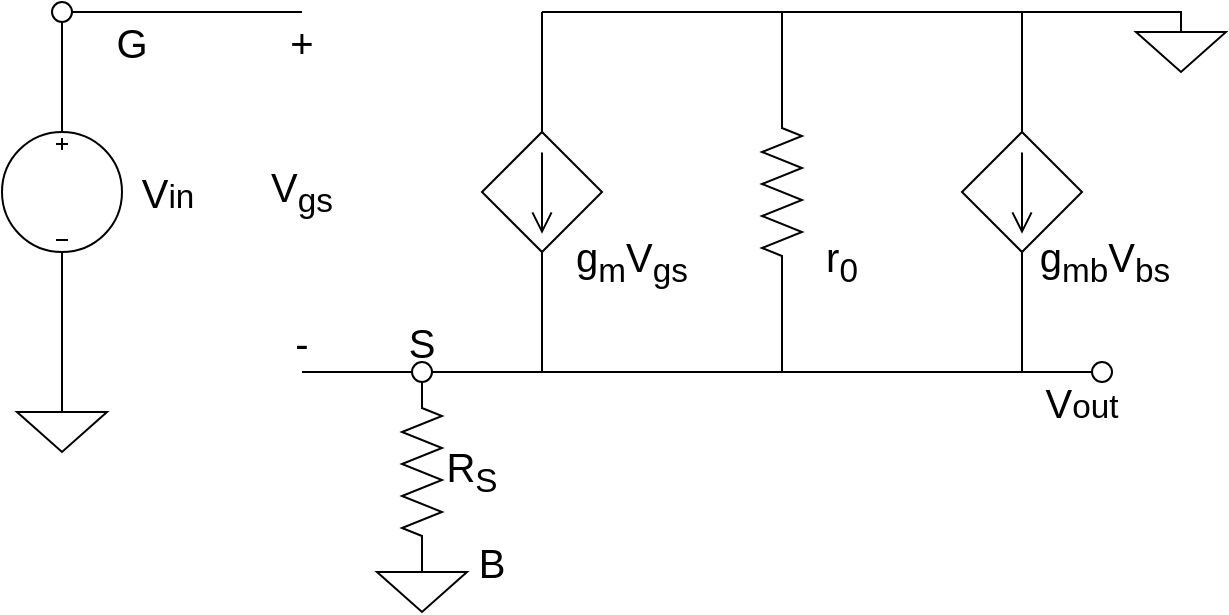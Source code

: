 <mxfile version="24.2.5" type="device">
  <diagram name="第 1 页" id="Zrsnx_xyti9BgIHKh-q5">
    <mxGraphModel dx="954" dy="663" grid="1" gridSize="10" guides="1" tooltips="1" connect="1" arrows="1" fold="1" page="1" pageScale="1" pageWidth="827" pageHeight="1169" math="0" shadow="0">
      <root>
        <mxCell id="0" />
        <mxCell id="1" parent="0" />
        <mxCell id="Y3-iSICVgJpCWeG-OSGS-1" value="" style="pointerEvents=1;verticalLabelPosition=bottom;shadow=0;dashed=0;align=center;html=1;verticalAlign=top;shape=mxgraph.electrical.signal_sources.source;aspect=fixed;points=[[0.5,0,0],[1,0.5,0],[0.5,1,0],[0,0.5,0]];elSignalType=dc2;elSourceType=dependent;" vertex="1" parent="1">
          <mxGeometry x="370" y="310" width="60" height="60" as="geometry" />
        </mxCell>
        <mxCell id="Y3-iSICVgJpCWeG-OSGS-2" value="" style="pointerEvents=1;verticalLabelPosition=bottom;shadow=0;dashed=0;align=center;html=1;verticalAlign=top;shape=mxgraph.electrical.signal_sources.source;aspect=fixed;points=[[0.5,0,0],[1,0.5,0],[0.5,1,0],[0,0.5,0]];elSignalType=dc2;elSourceType=dependent;" vertex="1" parent="1">
          <mxGeometry x="610" y="310" width="60" height="60" as="geometry" />
        </mxCell>
        <mxCell id="Y3-iSICVgJpCWeG-OSGS-3" value="" style="pointerEvents=1;verticalLabelPosition=bottom;shadow=0;dashed=0;align=center;html=1;verticalAlign=top;shape=mxgraph.electrical.resistors.resistor_2;rotation=90;" vertex="1" parent="1">
          <mxGeometry x="470" y="330" width="100" height="20" as="geometry" />
        </mxCell>
        <mxCell id="Y3-iSICVgJpCWeG-OSGS-4" value="" style="endArrow=none;html=1;strokeWidth=1;rounded=0;exitX=0.5;exitY=0;exitDx=0;exitDy=0;exitPerimeter=0;entryX=0.5;entryY=1;entryDx=0;entryDy=0;entryPerimeter=0;" edge="1" parent="1" target="Y3-iSICVgJpCWeG-OSGS-1">
          <mxGeometry width="100" relative="1" as="geometry">
            <mxPoint x="400" y="430" as="sourcePoint" />
            <mxPoint x="460" y="350" as="targetPoint" />
          </mxGeometry>
        </mxCell>
        <mxCell id="Y3-iSICVgJpCWeG-OSGS-5" value="" style="endArrow=none;html=1;strokeWidth=1;rounded=0;entryX=1;entryY=0.5;entryDx=0;entryDy=0;entryPerimeter=0;exitX=0.5;exitY=0;exitDx=0;exitDy=0;exitPerimeter=0;" edge="1" parent="1" target="Y3-iSICVgJpCWeG-OSGS-3">
          <mxGeometry width="100" relative="1" as="geometry">
            <mxPoint x="520" y="430" as="sourcePoint" />
            <mxPoint x="490" y="440" as="targetPoint" />
          </mxGeometry>
        </mxCell>
        <mxCell id="Y3-iSICVgJpCWeG-OSGS-6" value="" style="endArrow=none;html=1;strokeWidth=1;rounded=0;entryX=0.5;entryY=1;entryDx=0;entryDy=0;entryPerimeter=0;" edge="1" parent="1" target="Y3-iSICVgJpCWeG-OSGS-2">
          <mxGeometry width="100" relative="1" as="geometry">
            <mxPoint x="640" y="430" as="sourcePoint" />
            <mxPoint x="490" y="440" as="targetPoint" />
          </mxGeometry>
        </mxCell>
        <mxCell id="Y3-iSICVgJpCWeG-OSGS-7" value="g&lt;sub&gt;m&lt;/sub&gt;V&lt;sub&gt;gs&lt;/sub&gt;" style="text;html=1;align=center;verticalAlign=middle;whiteSpace=wrap;rounded=0;noLabel=0;fontSize=20;" vertex="1" parent="1">
          <mxGeometry x="410" y="360" width="70" height="30" as="geometry" />
        </mxCell>
        <mxCell id="Y3-iSICVgJpCWeG-OSGS-8" value="r&lt;sub&gt;0&lt;/sub&gt;" style="text;html=1;align=center;verticalAlign=middle;whiteSpace=wrap;rounded=0;fontSize=20;" vertex="1" parent="1">
          <mxGeometry x="520" y="360" width="60" height="30" as="geometry" />
        </mxCell>
        <mxCell id="Y3-iSICVgJpCWeG-OSGS-9" value="g&lt;sub&gt;mb&lt;/sub&gt;V&lt;sub&gt;bs&lt;/sub&gt;" style="text;html=1;align=center;verticalAlign=middle;whiteSpace=wrap;rounded=0;fontSize=20;" vertex="1" parent="1">
          <mxGeometry x="640" y="360" width="82.5" height="30" as="geometry" />
        </mxCell>
        <mxCell id="Y3-iSICVgJpCWeG-OSGS-10" value="" style="endArrow=none;html=1;strokeWidth=1;rounded=0;" edge="1" parent="1">
          <mxGeometry width="100" relative="1" as="geometry">
            <mxPoint x="340" y="430" as="sourcePoint" />
            <mxPoint x="640" y="430" as="targetPoint" />
          </mxGeometry>
        </mxCell>
        <mxCell id="Y3-iSICVgJpCWeG-OSGS-11" value="" style="endArrow=none;html=1;strokeWidth=1;rounded=0;exitX=0;exitY=0.5;exitDx=0;exitDy=0;exitPerimeter=0;" edge="1" parent="1" source="Y3-iSICVgJpCWeG-OSGS-3">
          <mxGeometry width="100" relative="1" as="geometry">
            <mxPoint x="519.8" y="290" as="sourcePoint" />
            <mxPoint x="520" y="250" as="targetPoint" />
          </mxGeometry>
        </mxCell>
        <mxCell id="Y3-iSICVgJpCWeG-OSGS-12" value="" style="endArrow=none;html=1;strokeWidth=1;rounded=0;exitX=0.5;exitY=0;exitDx=0;exitDy=0;exitPerimeter=0;" edge="1" parent="1" source="Y3-iSICVgJpCWeG-OSGS-1">
          <mxGeometry width="100" relative="1" as="geometry">
            <mxPoint x="390" y="330" as="sourcePoint" />
            <mxPoint x="400" y="250" as="targetPoint" />
          </mxGeometry>
        </mxCell>
        <mxCell id="Y3-iSICVgJpCWeG-OSGS-13" value="" style="endArrow=none;html=1;strokeWidth=1;rounded=0;entryX=0.5;entryY=0;entryDx=0;entryDy=0;entryPerimeter=0;" edge="1" parent="1" target="Y3-iSICVgJpCWeG-OSGS-2">
          <mxGeometry width="100" relative="1" as="geometry">
            <mxPoint x="640" y="250" as="sourcePoint" />
            <mxPoint x="590" y="350" as="targetPoint" />
          </mxGeometry>
        </mxCell>
        <mxCell id="Y3-iSICVgJpCWeG-OSGS-14" value="" style="endArrow=none;html=1;strokeWidth=1;rounded=0;" edge="1" parent="1">
          <mxGeometry width="100" relative="1" as="geometry">
            <mxPoint x="400" y="250" as="sourcePoint" />
            <mxPoint x="720" y="250" as="targetPoint" />
          </mxGeometry>
        </mxCell>
        <mxCell id="Y3-iSICVgJpCWeG-OSGS-15" value="" style="endArrow=none;html=1;strokeWidth=1;rounded=0;" edge="1" parent="1">
          <mxGeometry width="100" relative="1" as="geometry">
            <mxPoint x="160" y="250" as="sourcePoint" />
            <mxPoint x="280" y="250" as="targetPoint" />
          </mxGeometry>
        </mxCell>
        <mxCell id="Y3-iSICVgJpCWeG-OSGS-16" value="+" style="text;html=1;align=center;verticalAlign=middle;whiteSpace=wrap;rounded=0;fontSize=20;" vertex="1" parent="1">
          <mxGeometry x="250" y="250" width="60" height="30" as="geometry" />
        </mxCell>
        <mxCell id="Y3-iSICVgJpCWeG-OSGS-17" value="-" style="text;html=1;align=center;verticalAlign=middle;whiteSpace=wrap;rounded=0;fontSize=20;" vertex="1" parent="1">
          <mxGeometry x="250" y="400" width="60" height="30" as="geometry" />
        </mxCell>
        <mxCell id="Y3-iSICVgJpCWeG-OSGS-18" value="V&lt;sub&gt;gs&lt;/sub&gt;" style="text;html=1;align=center;verticalAlign=middle;whiteSpace=wrap;rounded=0;fontSize=20;" vertex="1" parent="1">
          <mxGeometry x="250" y="325" width="60" height="30" as="geometry" />
        </mxCell>
        <mxCell id="Y3-iSICVgJpCWeG-OSGS-19" value="" style="verticalLabelPosition=bottom;shadow=0;dashed=0;align=center;html=1;verticalAlign=top;strokeWidth=1;shape=ellipse;" vertex="1" parent="1">
          <mxGeometry x="155" y="245" width="10" height="10" as="geometry" />
        </mxCell>
        <mxCell id="Y3-iSICVgJpCWeG-OSGS-21" value="" style="endArrow=none;html=1;strokeWidth=1;rounded=0;" edge="1" parent="1">
          <mxGeometry width="100" relative="1" as="geometry">
            <mxPoint x="280" y="430" as="sourcePoint" />
            <mxPoint x="340" y="430" as="targetPoint" />
          </mxGeometry>
        </mxCell>
        <mxCell id="Y3-iSICVgJpCWeG-OSGS-27" value="G" style="text;html=1;align=center;verticalAlign=middle;whiteSpace=wrap;rounded=0;fontSize=20;" vertex="1" parent="1">
          <mxGeometry x="165" y="250" width="60" height="30" as="geometry" />
        </mxCell>
        <mxCell id="Y3-iSICVgJpCWeG-OSGS-31" value="S" style="text;html=1;align=center;verticalAlign=middle;whiteSpace=wrap;rounded=0;fontSize=20;" vertex="1" parent="1">
          <mxGeometry x="310" y="400" width="60" height="30" as="geometry" />
        </mxCell>
        <mxCell id="Y3-iSICVgJpCWeG-OSGS-32" value="" style="pointerEvents=1;verticalLabelPosition=bottom;shadow=0;dashed=0;align=center;html=1;verticalAlign=top;shape=mxgraph.electrical.resistors.resistor_2;rotation=90;" vertex="1" parent="1">
          <mxGeometry x="290" y="470" width="100" height="20" as="geometry" />
        </mxCell>
        <mxCell id="Y3-iSICVgJpCWeG-OSGS-30" value="" style="verticalLabelPosition=bottom;shadow=0;dashed=0;align=center;html=1;verticalAlign=top;strokeWidth=1;shape=ellipse;" vertex="1" parent="1">
          <mxGeometry x="335" y="425" width="10" height="10" as="geometry" />
        </mxCell>
        <mxCell id="Y3-iSICVgJpCWeG-OSGS-33" value="" style="pointerEvents=1;verticalLabelPosition=bottom;shadow=0;dashed=0;align=center;html=1;verticalAlign=top;shape=mxgraph.electrical.signal_sources.signal_ground;" vertex="1" parent="1">
          <mxGeometry x="317.5" y="520" width="45" height="30" as="geometry" />
        </mxCell>
        <mxCell id="Y3-iSICVgJpCWeG-OSGS-34" value="R&lt;sub&gt;S&lt;/sub&gt;" style="text;html=1;align=center;verticalAlign=middle;whiteSpace=wrap;rounded=0;fontSize=20;" vertex="1" parent="1">
          <mxGeometry x="335" y="465" width="60" height="30" as="geometry" />
        </mxCell>
        <mxCell id="Y3-iSICVgJpCWeG-OSGS-35" value="B" style="text;html=1;align=center;verticalAlign=middle;whiteSpace=wrap;rounded=0;fontSize=20;" vertex="1" parent="1">
          <mxGeometry x="345" y="510" width="60" height="30" as="geometry" />
        </mxCell>
        <mxCell id="Y3-iSICVgJpCWeG-OSGS-36" value="" style="pointerEvents=1;verticalLabelPosition=bottom;shadow=0;dashed=0;align=center;html=1;verticalAlign=top;shape=mxgraph.electrical.signal_sources.signal_ground;" vertex="1" parent="1">
          <mxGeometry x="697" y="250" width="45" height="30" as="geometry" />
        </mxCell>
        <mxCell id="Y3-iSICVgJpCWeG-OSGS-37" value="" style="pointerEvents=1;verticalLabelPosition=bottom;shadow=0;dashed=0;align=center;html=1;verticalAlign=top;shape=mxgraph.electrical.signal_sources.source;aspect=fixed;points=[[0.5,0,0],[1,0.5,0],[0.5,1,0],[0,0.5,0]];elSignalType=dc3;" vertex="1" parent="1">
          <mxGeometry x="130" y="310" width="60" height="60" as="geometry" />
        </mxCell>
        <mxCell id="Y3-iSICVgJpCWeG-OSGS-38" value="" style="pointerEvents=1;verticalLabelPosition=bottom;shadow=0;dashed=0;align=center;html=1;verticalAlign=top;shape=mxgraph.electrical.signal_sources.signal_ground;" vertex="1" parent="1">
          <mxGeometry x="137.5" y="440" width="45" height="30" as="geometry" />
        </mxCell>
        <mxCell id="Y3-iSICVgJpCWeG-OSGS-39" value="" style="endArrow=none;html=1;strokeWidth=1;rounded=0;exitX=0.5;exitY=1;exitDx=0;exitDy=0;exitPerimeter=0;entryX=0.5;entryY=0;entryDx=0;entryDy=0;entryPerimeter=0;" edge="1" parent="1" source="Y3-iSICVgJpCWeG-OSGS-37" target="Y3-iSICVgJpCWeG-OSGS-38">
          <mxGeometry width="100" relative="1" as="geometry">
            <mxPoint x="155" y="414.66" as="sourcePoint" />
            <mxPoint x="255" y="414.66" as="targetPoint" />
          </mxGeometry>
        </mxCell>
        <mxCell id="Y3-iSICVgJpCWeG-OSGS-40" value="" style="endArrow=none;html=1;strokeWidth=1;rounded=0;entryX=0.5;entryY=1;entryDx=0;entryDy=0;exitX=0.5;exitY=0;exitDx=0;exitDy=0;exitPerimeter=0;" edge="1" parent="1" source="Y3-iSICVgJpCWeG-OSGS-37" target="Y3-iSICVgJpCWeG-OSGS-19">
          <mxGeometry width="100" relative="1" as="geometry">
            <mxPoint x="320" y="410" as="sourcePoint" />
            <mxPoint x="420" y="410" as="targetPoint" />
          </mxGeometry>
        </mxCell>
        <mxCell id="Y3-iSICVgJpCWeG-OSGS-41" value="V&lt;span style=&quot;font-size: 16.667px;&quot;&gt;in&lt;/span&gt;" style="text;html=1;align=center;verticalAlign=middle;whiteSpace=wrap;rounded=0;fontSize=20;" vertex="1" parent="1">
          <mxGeometry x="182.5" y="325" width="60" height="30" as="geometry" />
        </mxCell>
        <mxCell id="Y3-iSICVgJpCWeG-OSGS-42" value="" style="endArrow=none;html=1;strokeWidth=1;rounded=0;" edge="1" parent="1">
          <mxGeometry width="100" relative="1" as="geometry">
            <mxPoint x="640" y="430" as="sourcePoint" />
            <mxPoint x="680" y="430" as="targetPoint" />
          </mxGeometry>
        </mxCell>
        <mxCell id="Y3-iSICVgJpCWeG-OSGS-43" value="" style="verticalLabelPosition=bottom;shadow=0;dashed=0;align=center;html=1;verticalAlign=top;strokeWidth=1;shape=ellipse;" vertex="1" parent="1">
          <mxGeometry x="675" y="425" width="10" height="10" as="geometry" />
        </mxCell>
        <mxCell id="Y3-iSICVgJpCWeG-OSGS-45" value="V&lt;span style=&quot;font-size: 16.667px;&quot;&gt;out&lt;/span&gt;" style="text;html=1;align=center;verticalAlign=middle;whiteSpace=wrap;rounded=0;fontSize=20;" vertex="1" parent="1">
          <mxGeometry x="640" y="430" width="60" height="30" as="geometry" />
        </mxCell>
      </root>
    </mxGraphModel>
  </diagram>
</mxfile>
